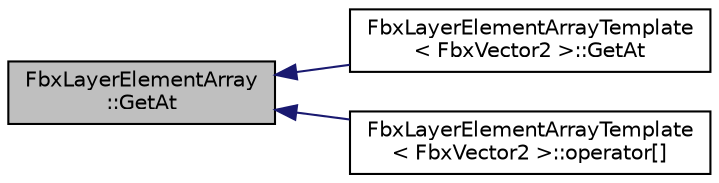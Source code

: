 digraph "FbxLayerElementArray::GetAt"
{
  edge [fontname="Helvetica",fontsize="10",labelfontname="Helvetica",labelfontsize="10"];
  node [fontname="Helvetica",fontsize="10",shape=record];
  rankdir="LR";
  Node43 [label="FbxLayerElementArray\l::GetAt",height=0.2,width=0.4,color="black", fillcolor="grey75", style="filled", fontcolor="black"];
  Node43 -> Node44 [dir="back",color="midnightblue",fontsize="10",style="solid",fontname="Helvetica"];
  Node44 [label="FbxLayerElementArrayTemplate\l\< FbxVector2 \>::GetAt",height=0.2,width=0.4,color="black", fillcolor="white", style="filled",URL="$class_fbx_layer_element_array_template.html#a68180d4ec375c231a49ce117503a1aa8"];
  Node43 -> Node45 [dir="back",color="midnightblue",fontsize="10",style="solid",fontname="Helvetica"];
  Node45 [label="FbxLayerElementArrayTemplate\l\< FbxVector2 \>::operator[]",height=0.2,width=0.4,color="black", fillcolor="white", style="filled",URL="$class_fbx_layer_element_array_template.html#a1307ade46b3db83ed5cec97e2449f0de"];
}
